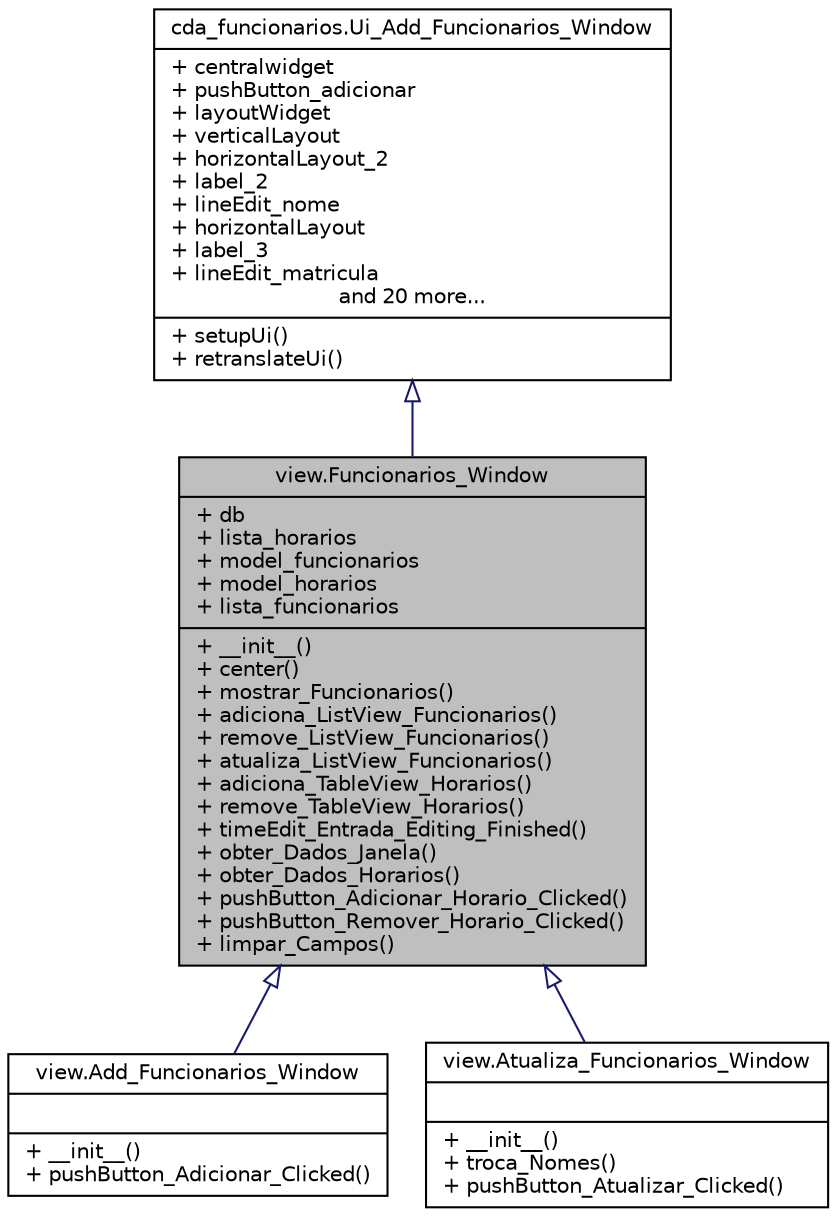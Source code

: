 digraph G
{
 // INTERACTIVE_SVG=YES
  bgcolor="transparent";
  edge [fontname="Helvetica",fontsize="10",labelfontname="Helvetica",labelfontsize="10"];
  node [fontname="Helvetica",fontsize="10",shape=record];
  Node1 [label="{view.Funcionarios_Window\n|+ db\l+ lista_horarios\l+ model_funcionarios\l+ model_horarios\l+ lista_funcionarios\l|+ __init__()\l+ center()\l+ mostrar_Funcionarios()\l+ adiciona_ListView_Funcionarios()\l+ remove_ListView_Funcionarios()\l+ atualiza_ListView_Funcionarios()\l+ adiciona_TableView_Horarios()\l+ remove_TableView_Horarios()\l+ timeEdit_Entrada_Editing_Finished()\l+ obter_Dados_Janela()\l+ obter_Dados_Horarios()\l+ pushButton_Adicionar_Horario_Clicked()\l+ pushButton_Remover_Horario_Clicked()\l+ limpar_Campos()\l}",height=0.2,width=0.4,color="black", fillcolor="grey75", style="filled" fontcolor="black"];
  Node2 -> Node1 [dir="back",color="midnightblue",fontsize="10",style="solid",arrowtail="onormal",fontname="Helvetica"];
  Node2 [label="{cda_funcionarios.Ui_Add_Funcionarios_Window\n|+ centralwidget\l+ pushButton_adicionar\l+ layoutWidget\l+ verticalLayout\l+ horizontalLayout_2\l+ label_2\l+ lineEdit_nome\l+ horizontalLayout\l+ label_3\l+ lineEdit_matricula\land 20 more...|+ setupUi()\l+ retranslateUi()\l}",height=0.2,width=0.4,color="black",URL="$classcda__funcionarios_1_1_ui___add___funcionarios___window.html"];
  Node1 -> Node3 [dir="back",color="midnightblue",fontsize="10",style="solid",arrowtail="onormal",fontname="Helvetica"];
  Node3 [label="{view.Add_Funcionarios_Window\n||+ __init__()\l+ pushButton_Adicionar_Clicked()\l}",height=0.2,width=0.4,color="black",URL="$classview_1_1_add___funcionarios___window.html",tooltip="Janela para adicionar funcionarios."];
  Node1 -> Node4 [dir="back",color="midnightblue",fontsize="10",style="solid",arrowtail="onormal",fontname="Helvetica"];
  Node4 [label="{view.Atualiza_Funcionarios_Window\n||+ __init__()\l+ troca_Nomes()\l+ pushButton_Atualizar_Clicked()\l}",height=0.2,width=0.4,color="black",URL="$classview_1_1_atualiza___funcionarios___window.html",tooltip="Janela para atualizar funcionarios."];
}
